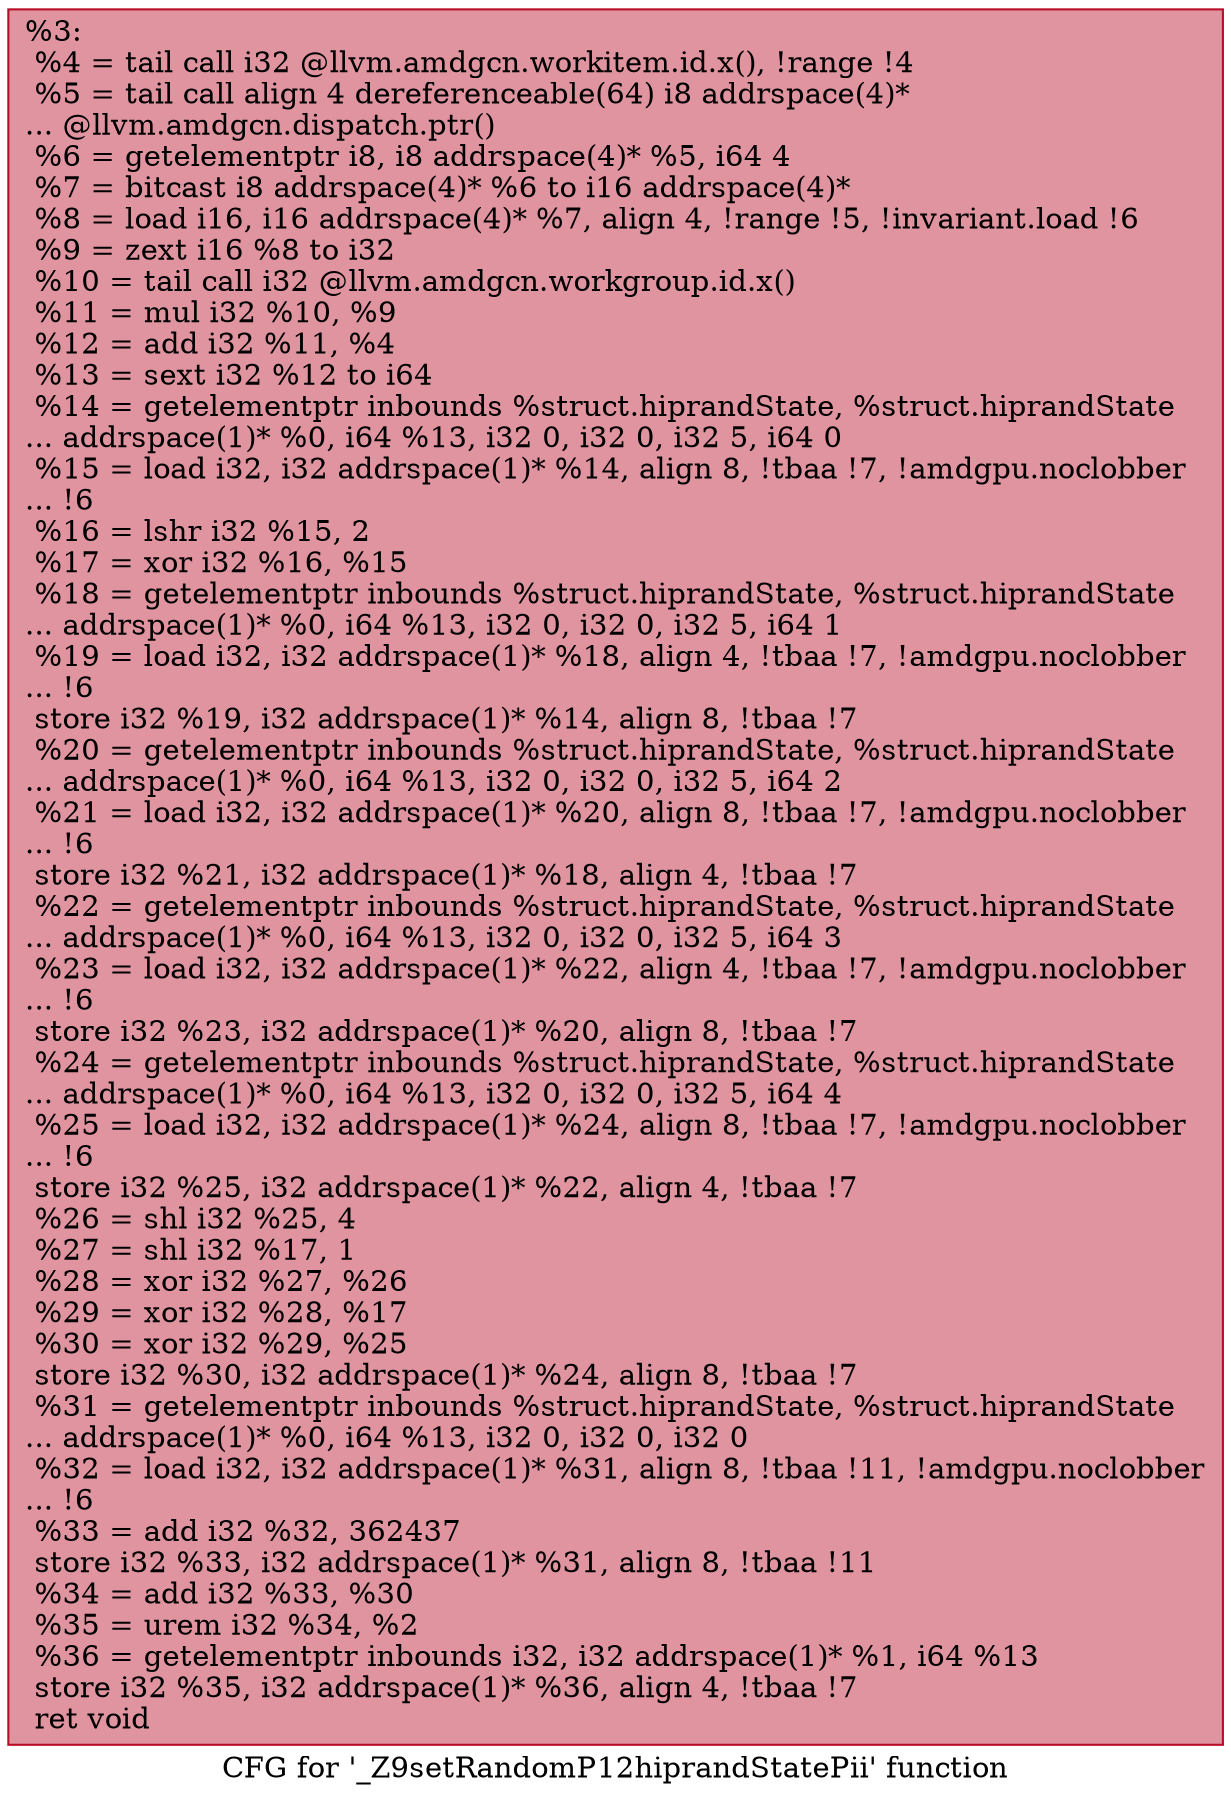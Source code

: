 digraph "CFG for '_Z9setRandomP12hiprandStatePii' function" {
	label="CFG for '_Z9setRandomP12hiprandStatePii' function";

	Node0x5c61140 [shape=record,color="#b70d28ff", style=filled, fillcolor="#b70d2870",label="{%3:\l  %4 = tail call i32 @llvm.amdgcn.workitem.id.x(), !range !4\l  %5 = tail call align 4 dereferenceable(64) i8 addrspace(4)*\l... @llvm.amdgcn.dispatch.ptr()\l  %6 = getelementptr i8, i8 addrspace(4)* %5, i64 4\l  %7 = bitcast i8 addrspace(4)* %6 to i16 addrspace(4)*\l  %8 = load i16, i16 addrspace(4)* %7, align 4, !range !5, !invariant.load !6\l  %9 = zext i16 %8 to i32\l  %10 = tail call i32 @llvm.amdgcn.workgroup.id.x()\l  %11 = mul i32 %10, %9\l  %12 = add i32 %11, %4\l  %13 = sext i32 %12 to i64\l  %14 = getelementptr inbounds %struct.hiprandState, %struct.hiprandState\l... addrspace(1)* %0, i64 %13, i32 0, i32 0, i32 5, i64 0\l  %15 = load i32, i32 addrspace(1)* %14, align 8, !tbaa !7, !amdgpu.noclobber\l... !6\l  %16 = lshr i32 %15, 2\l  %17 = xor i32 %16, %15\l  %18 = getelementptr inbounds %struct.hiprandState, %struct.hiprandState\l... addrspace(1)* %0, i64 %13, i32 0, i32 0, i32 5, i64 1\l  %19 = load i32, i32 addrspace(1)* %18, align 4, !tbaa !7, !amdgpu.noclobber\l... !6\l  store i32 %19, i32 addrspace(1)* %14, align 8, !tbaa !7\l  %20 = getelementptr inbounds %struct.hiprandState, %struct.hiprandState\l... addrspace(1)* %0, i64 %13, i32 0, i32 0, i32 5, i64 2\l  %21 = load i32, i32 addrspace(1)* %20, align 8, !tbaa !7, !amdgpu.noclobber\l... !6\l  store i32 %21, i32 addrspace(1)* %18, align 4, !tbaa !7\l  %22 = getelementptr inbounds %struct.hiprandState, %struct.hiprandState\l... addrspace(1)* %0, i64 %13, i32 0, i32 0, i32 5, i64 3\l  %23 = load i32, i32 addrspace(1)* %22, align 4, !tbaa !7, !amdgpu.noclobber\l... !6\l  store i32 %23, i32 addrspace(1)* %20, align 8, !tbaa !7\l  %24 = getelementptr inbounds %struct.hiprandState, %struct.hiprandState\l... addrspace(1)* %0, i64 %13, i32 0, i32 0, i32 5, i64 4\l  %25 = load i32, i32 addrspace(1)* %24, align 8, !tbaa !7, !amdgpu.noclobber\l... !6\l  store i32 %25, i32 addrspace(1)* %22, align 4, !tbaa !7\l  %26 = shl i32 %25, 4\l  %27 = shl i32 %17, 1\l  %28 = xor i32 %27, %26\l  %29 = xor i32 %28, %17\l  %30 = xor i32 %29, %25\l  store i32 %30, i32 addrspace(1)* %24, align 8, !tbaa !7\l  %31 = getelementptr inbounds %struct.hiprandState, %struct.hiprandState\l... addrspace(1)* %0, i64 %13, i32 0, i32 0, i32 0\l  %32 = load i32, i32 addrspace(1)* %31, align 8, !tbaa !11, !amdgpu.noclobber\l... !6\l  %33 = add i32 %32, 362437\l  store i32 %33, i32 addrspace(1)* %31, align 8, !tbaa !11\l  %34 = add i32 %33, %30\l  %35 = urem i32 %34, %2\l  %36 = getelementptr inbounds i32, i32 addrspace(1)* %1, i64 %13\l  store i32 %35, i32 addrspace(1)* %36, align 4, !tbaa !7\l  ret void\l}"];
}
